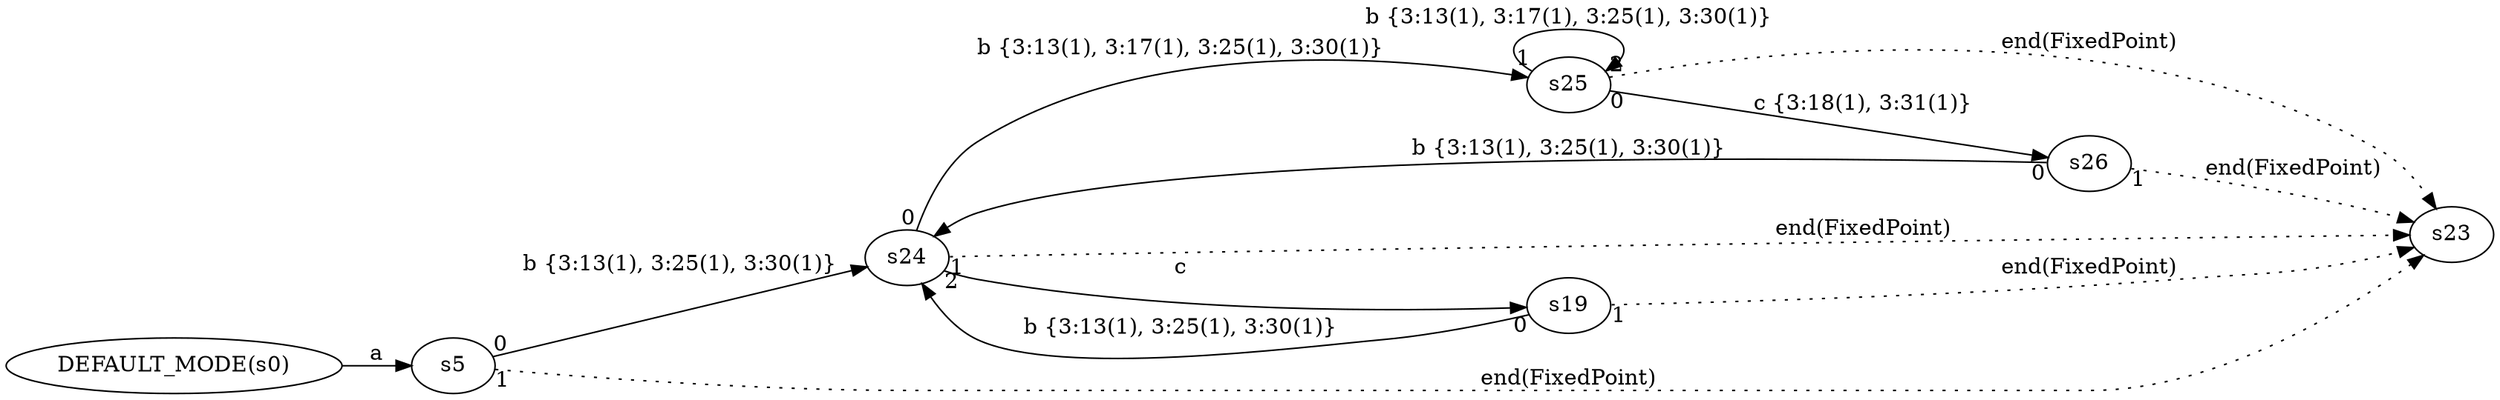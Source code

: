 digraph ATN {
  rankdir=LR;

  "DEFAULT_MODE(s0)" -> s5 [label=a]
  s5 -> s24 [label="b {3:13(1), 3:25(1), 3:30(1)}" taillabel=0]
  s24 -> s25 [label="b {3:13(1), 3:17(1), 3:25(1), 3:30(1)}" taillabel=0]
  s25 -> s26 [label="c {3:18(1), 3:31(1)}" taillabel=0]
  s26 -> s24 [label="b {3:13(1), 3:25(1), 3:30(1)}" taillabel=0]
  s26 -> s23 [label="end(FixedPoint)" taillabel=1 style=dotted]
  s25 -> s25 [label="b {3:13(1), 3:17(1), 3:25(1), 3:30(1)}" taillabel=1]
  s25 -> s23 [label="end(FixedPoint)" taillabel=2 style=dotted]
  s24 -> s23 [label="end(FixedPoint)" taillabel=1 style=dotted]
  s24 -> s19 [label=c taillabel=2]
  s19 -> s24 [label="b {3:13(1), 3:25(1), 3:30(1)}" taillabel=0]
  s19 -> s23 [label="end(FixedPoint)" taillabel=1 style=dotted]
  s5 -> s23 [label="end(FixedPoint)" taillabel=1 style=dotted]
}